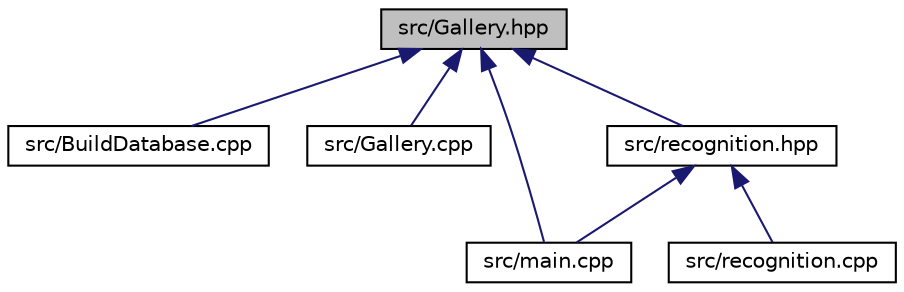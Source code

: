 digraph "src/Gallery.hpp"
{
  edge [fontname="Helvetica",fontsize="10",labelfontname="Helvetica",labelfontsize="10"];
  node [fontname="Helvetica",fontsize="10",shape=record];
  Node1 [label="src/Gallery.hpp",height=0.2,width=0.4,color="black", fillcolor="grey75", style="filled" fontcolor="black"];
  Node1 -> Node2 [dir="back",color="midnightblue",fontsize="10",style="solid",fontname="Helvetica"];
  Node2 [label="src/BuildDatabase.cpp",height=0.2,width=0.4,color="black", fillcolor="white", style="filled",URL="$_build_database_8cpp.html"];
  Node1 -> Node3 [dir="back",color="midnightblue",fontsize="10",style="solid",fontname="Helvetica"];
  Node3 [label="src/Gallery.cpp",height=0.2,width=0.4,color="black", fillcolor="white", style="filled",URL="$_gallery_8cpp.html"];
  Node1 -> Node4 [dir="back",color="midnightblue",fontsize="10",style="solid",fontname="Helvetica"];
  Node4 [label="src/recognition.hpp",height=0.2,width=0.4,color="black", fillcolor="white", style="filled",URL="$recognition_8hpp.html"];
  Node4 -> Node5 [dir="back",color="midnightblue",fontsize="10",style="solid",fontname="Helvetica"];
  Node5 [label="src/main.cpp",height=0.2,width=0.4,color="black", fillcolor="white", style="filled",URL="$main_8cpp.html"];
  Node4 -> Node6 [dir="back",color="midnightblue",fontsize="10",style="solid",fontname="Helvetica"];
  Node6 [label="src/recognition.cpp",height=0.2,width=0.4,color="black", fillcolor="white", style="filled",URL="$recognition_8cpp.html"];
  Node1 -> Node5 [dir="back",color="midnightblue",fontsize="10",style="solid",fontname="Helvetica"];
}

